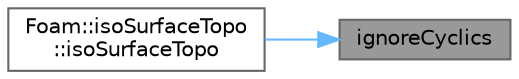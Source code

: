 digraph "ignoreCyclics"
{
 // LATEX_PDF_SIZE
  bgcolor="transparent";
  edge [fontname=Helvetica,fontsize=10,labelfontname=Helvetica,labelfontsize=10];
  node [fontname=Helvetica,fontsize=10,shape=box,height=0.2,width=0.4];
  rankdir="RL";
  Node1 [id="Node000001",label="ignoreCyclics",height=0.2,width=0.4,color="gray40", fillcolor="grey60", style="filled", fontcolor="black",tooltip=" "];
  Node1 -> Node2 [id="edge1_Node000001_Node000002",dir="back",color="steelblue1",style="solid",tooltip=" "];
  Node2 [id="Node000002",label="Foam::isoSurfaceTopo\l::isoSurfaceTopo",height=0.2,width=0.4,color="grey40", fillcolor="white", style="filled",URL="$classFoam_1_1isoSurfaceTopo.html#a9ed99df8160042c45cda78499502c31f",tooltip=" "];
}
